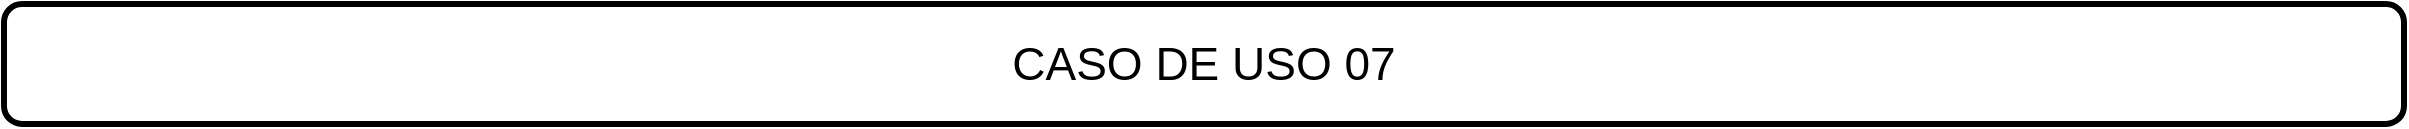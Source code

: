 <mxfile version="28.2.0">
  <diagram name="Página-1" id="ZmiVusArg0eAbAJM250A">
    <mxGraphModel dx="2977" dy="1506" grid="1" gridSize="10" guides="1" tooltips="1" connect="1" arrows="1" fold="1" page="1" pageScale="1" pageWidth="827" pageHeight="1169" math="0" shadow="0">
      <root>
        <mxCell id="0" />
        <mxCell id="1" parent="0" />
        <mxCell id="7BSrLb9yEdah-kjwerx5-32" value="CASO DE USO 07" style="rounded=1;whiteSpace=wrap;html=1;strokeWidth=3;fontSize=23;" vertex="1" parent="1">
          <mxGeometry x="780" y="190" width="1200" height="60" as="geometry" />
        </mxCell>
      </root>
    </mxGraphModel>
  </diagram>
</mxfile>
